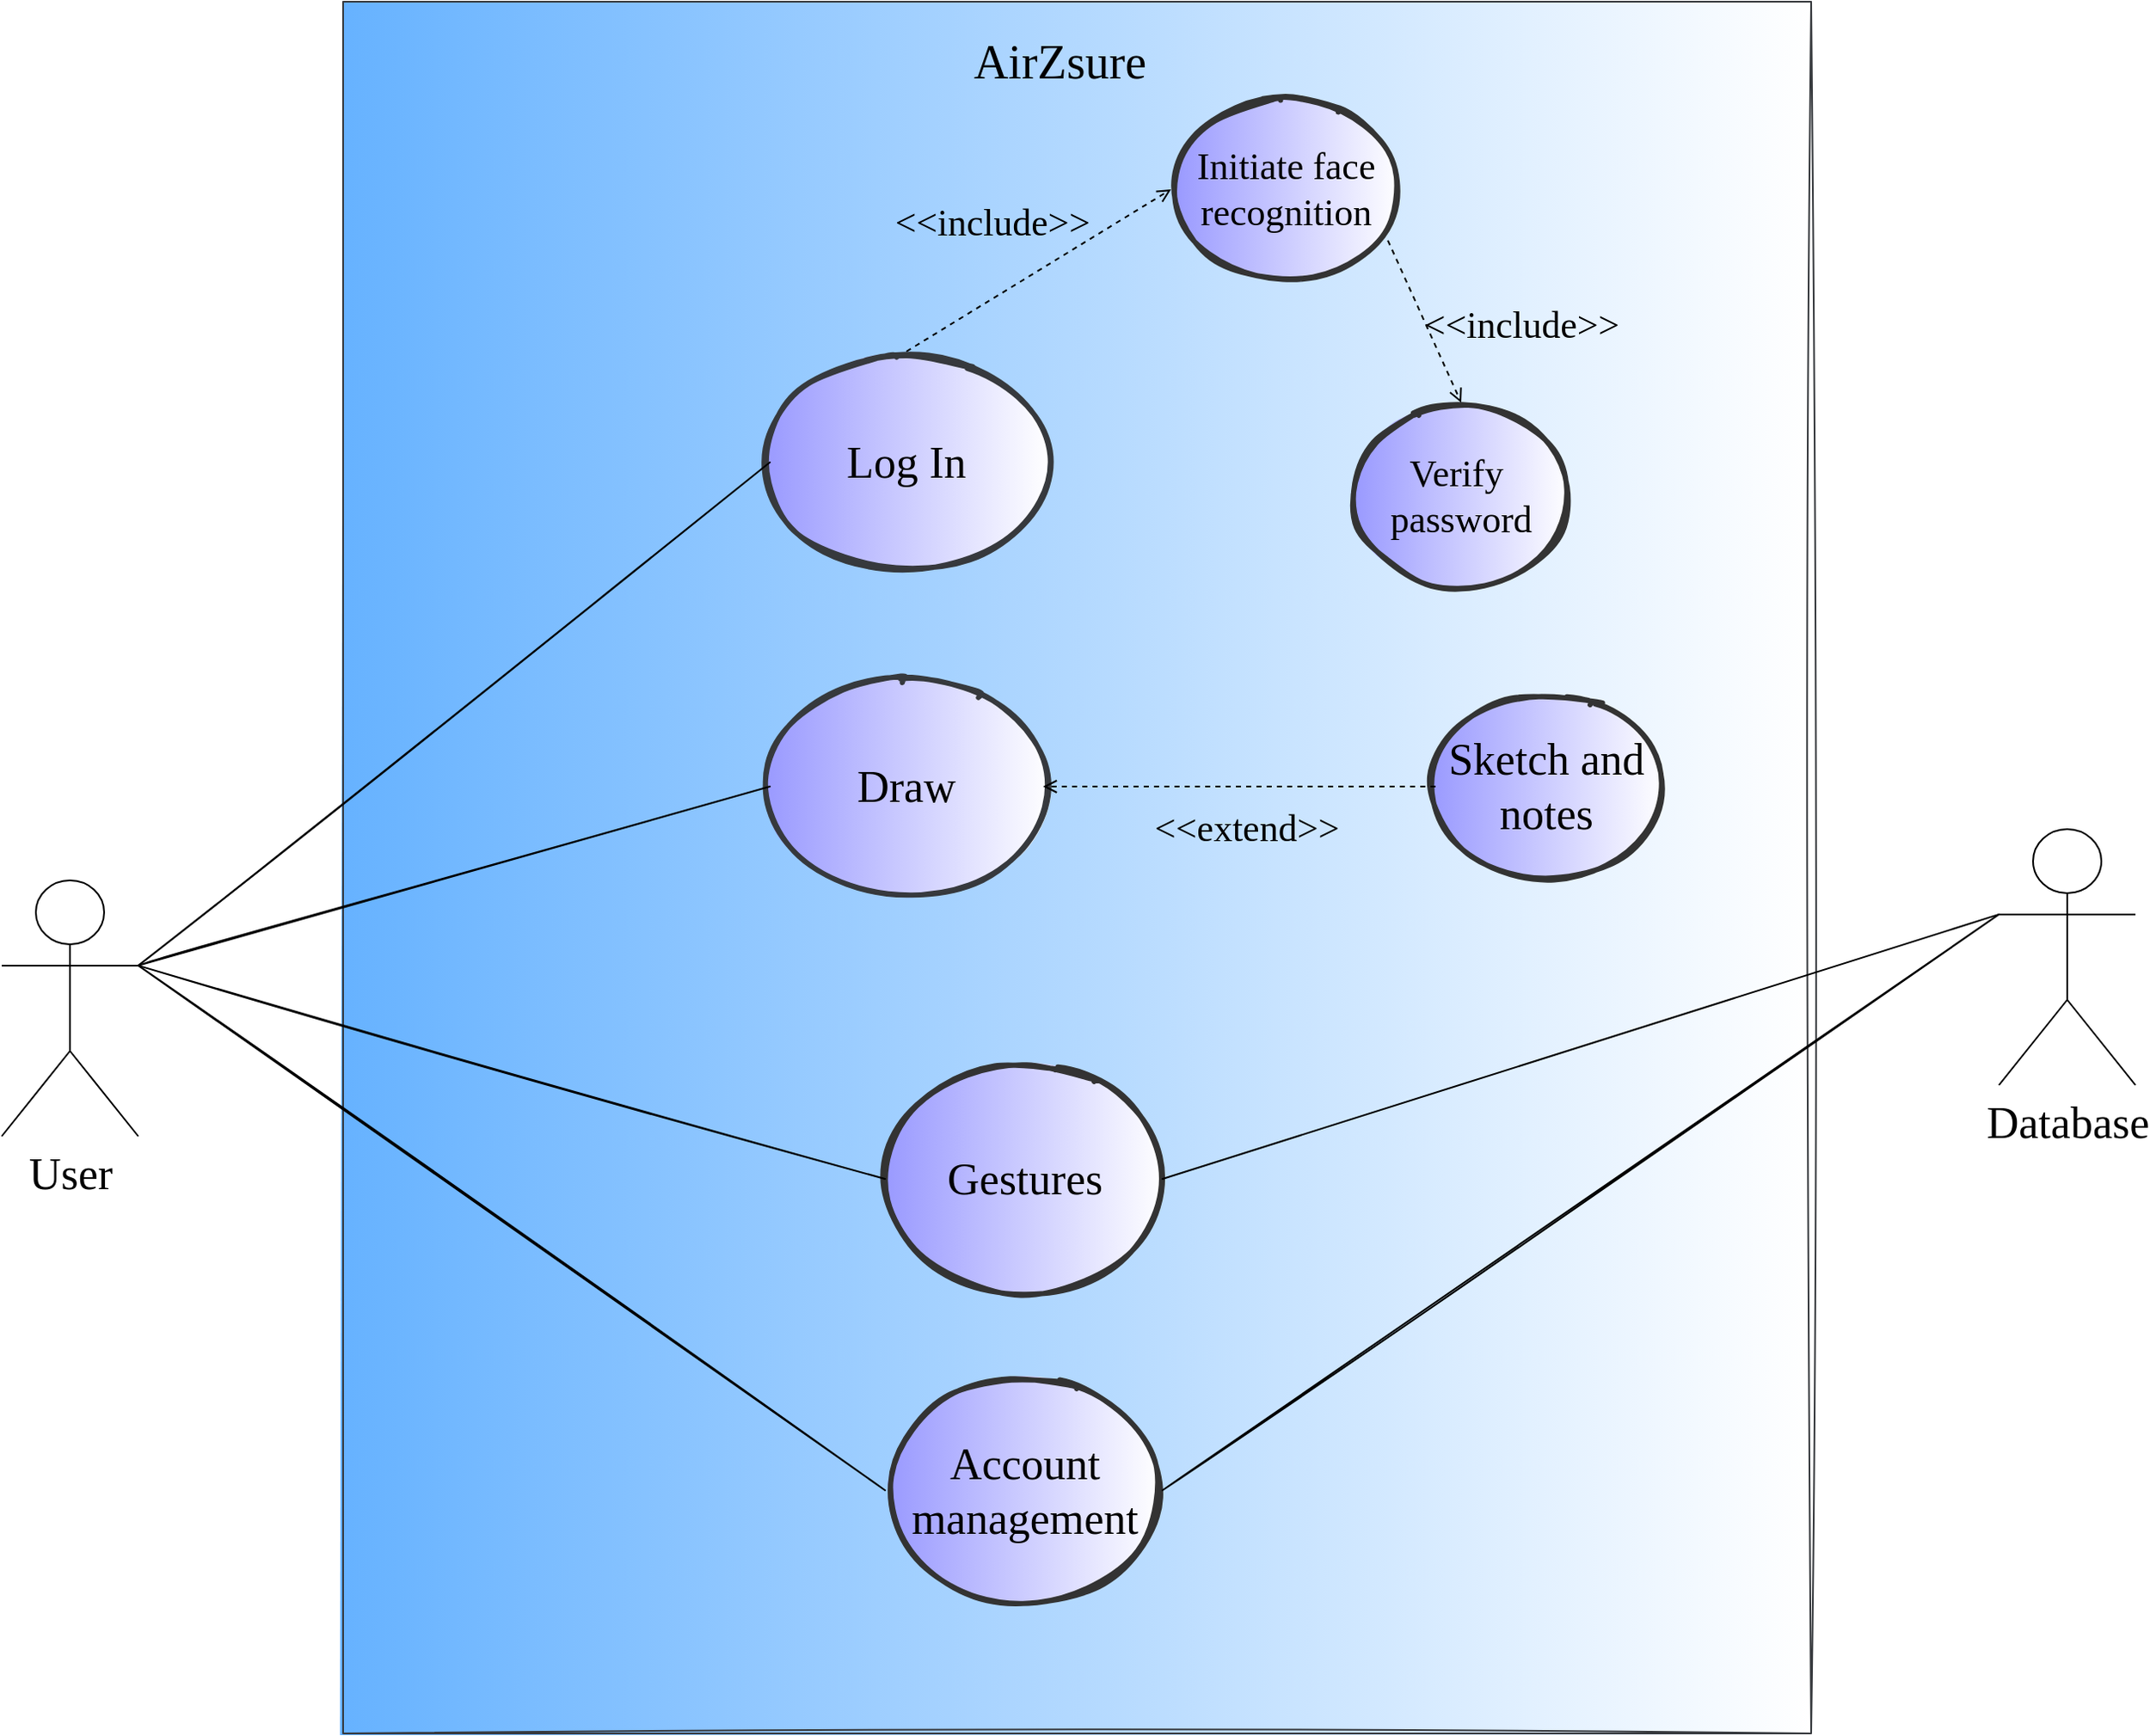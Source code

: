 <mxfile version="14.4.8" type="github">
  <diagram id="aXn3OjnOirft_9KjU9u0" name="Page-1">
    <mxGraphModel dx="1483" dy="881" grid="1" gridSize="10" guides="1" tooltips="1" connect="1" arrows="1" fold="1" page="1" pageScale="1" pageWidth="850" pageHeight="1100" math="0" shadow="0">
      <root>
        <mxCell id="0" />
        <mxCell id="1" parent="0" />
        <mxCell id="9XCm4ptCp412VaQSHnFl-3" value="" style="rounded=0;whiteSpace=wrap;html=1;rotation=-90;sketch=1;glass=0;strokeColor=#36393d;gradientColor=#ffffff;fillColor=#66B2FF;" parent="1" vertex="1">
          <mxGeometry x="162.5" y="112.5" width="1015" height="860" as="geometry" />
        </mxCell>
        <mxCell id="9XCm4ptCp412VaQSHnFl-4" value="&lt;font style=&quot;font-size: 28px&quot; face=&quot;Times New Roman&quot;&gt;AirZsure&lt;/font&gt;" style="text;html=1;strokeColor=none;fillColor=none;align=center;verticalAlign=middle;whiteSpace=wrap;rounded=0;" parent="1" vertex="1">
          <mxGeometry x="600" y="50" width="120" height="40" as="geometry" />
        </mxCell>
        <mxCell id="9XCm4ptCp412VaQSHnFl-5" value="&lt;font style=&quot;font-size: 26px&quot; face=&quot;Times New Roman&quot;&gt;User&lt;/font&gt;" style="shape=umlActor;verticalLabelPosition=bottom;verticalAlign=top;html=1;outlineConnect=0;" parent="1" vertex="1">
          <mxGeometry x="40" y="550" width="80" height="150" as="geometry" />
        </mxCell>
        <mxCell id="9XCm4ptCp412VaQSHnFl-6" value="&lt;font style=&quot;font-size: 26px&quot; face=&quot;Times New Roman&quot;&gt;Database&lt;/font&gt;" style="shape=umlActor;verticalLabelPosition=bottom;verticalAlign=top;html=1;outlineConnect=0;" parent="1" vertex="1">
          <mxGeometry x="1210" y="520" width="80" height="150" as="geometry" />
        </mxCell>
        <mxCell id="9XCm4ptCp412VaQSHnFl-7" value="&lt;font style=&quot;font-size: 26px&quot; face=&quot;Times New Roman&quot;&gt;Log In&lt;/font&gt;" style="ellipse;whiteSpace=wrap;html=1;sketch=1;strokeWidth=3;strokeColor=#36393d;fillStyle=auto;fillColor=#9999FF;gradientColor=#ffffff;gradientDirection=east;" parent="1" vertex="1">
          <mxGeometry x="490" y="240" width="160" height="130" as="geometry" />
        </mxCell>
        <mxCell id="9XCm4ptCp412VaQSHnFl-8" value="&lt;font style=&quot;font-size: 26px&quot; face=&quot;Times New Roman&quot;&gt;Draw&lt;/font&gt;" style="ellipse;whiteSpace=wrap;html=1;sketch=1;strokeWidth=3;strokeColor=#36393d;fillStyle=auto;fillColor=#9999FF;gradientColor=#ffffff;gradientDirection=east;" parent="1" vertex="1">
          <mxGeometry x="490" y="430" width="160" height="130" as="geometry" />
        </mxCell>
        <mxCell id="9XCm4ptCp412VaQSHnFl-9" value="&lt;font style=&quot;font-size: 26px&quot; face=&quot;Times New Roman&quot;&gt;Sketch and notes&lt;/font&gt;" style="ellipse;whiteSpace=wrap;html=1;strokeColor=#333333;strokeWidth=3;sketch=1;fillColor=#9999FF;gradientColor=#ffffff;gradientDirection=east;" parent="1" vertex="1">
          <mxGeometry x="880" y="440" width="130" height="110" as="geometry" />
        </mxCell>
        <mxCell id="9XCm4ptCp412VaQSHnFl-10" value="&lt;font style=&quot;font-size: 26px&quot; face=&quot;Times New Roman&quot;&gt;Gestures&lt;/font&gt;" style="ellipse;whiteSpace=wrap;html=1;strokeColor=#333333;strokeWidth=3;sketch=1;gradientDirection=east;gradientColor=#ffffff;fillColor=#9999FF;" parent="1" vertex="1">
          <mxGeometry x="557.5" y="660" width="162.5" height="130" as="geometry" />
        </mxCell>
        <mxCell id="9XCm4ptCp412VaQSHnFl-12" value="" style="endArrow=none;html=1;entryX=0;entryY=0.5;entryDx=0;entryDy=0;exitX=1;exitY=0.333;exitDx=0;exitDy=0;exitPerimeter=0;rounded=1;shadow=0;sketch=1;" parent="1" source="9XCm4ptCp412VaQSHnFl-5" target="9XCm4ptCp412VaQSHnFl-7" edge="1">
          <mxGeometry width="50" height="50" relative="1" as="geometry">
            <mxPoint x="130" y="320" as="sourcePoint" />
            <mxPoint x="290" y="220" as="targetPoint" />
          </mxGeometry>
        </mxCell>
        <mxCell id="9XCm4ptCp412VaQSHnFl-13" value="" style="endArrow=none;html=1;entryX=0;entryY=0.5;entryDx=0;entryDy=0;exitX=1;exitY=0.333;exitDx=0;exitDy=0;exitPerimeter=0;shadow=0;sketch=1;curved=1;" parent="1" source="9XCm4ptCp412VaQSHnFl-5" target="9XCm4ptCp412VaQSHnFl-8" edge="1">
          <mxGeometry width="50" height="50" relative="1" as="geometry">
            <mxPoint x="130" y="320" as="sourcePoint" />
            <mxPoint x="330.0" y="180" as="targetPoint" />
          </mxGeometry>
        </mxCell>
        <mxCell id="9XCm4ptCp412VaQSHnFl-15" value="" style="endArrow=none;html=1;entryX=0;entryY=0.5;entryDx=0;entryDy=0;exitX=1;exitY=0.333;exitDx=0;exitDy=0;exitPerimeter=0;rounded=1;shadow=0;sketch=1;" parent="1" source="9XCm4ptCp412VaQSHnFl-5" target="9XCm4ptCp412VaQSHnFl-10" edge="1">
          <mxGeometry width="50" height="50" relative="1" as="geometry">
            <mxPoint x="139" y="330" as="sourcePoint" />
            <mxPoint x="331.56" y="382.08" as="targetPoint" />
          </mxGeometry>
        </mxCell>
        <mxCell id="zDRHQb7o4Ke-IUu3kP3v-1" value="&lt;font style=&quot;font-size: 26px&quot; face=&quot;Times New Roman&quot;&gt;Account management&lt;/font&gt;" style="ellipse;whiteSpace=wrap;html=1;strokeColor=#333333;strokeWidth=3;sketch=1;gradientDirection=east;gradientColor=#ffffff;fillColor=#9999FF;" parent="1" vertex="1">
          <mxGeometry x="557.5" y="842.5" width="162.5" height="130" as="geometry" />
        </mxCell>
        <mxCell id="zDRHQb7o4Ke-IUu3kP3v-2" value="" style="endArrow=none;html=1;entryX=0;entryY=0.5;entryDx=0;entryDy=0;exitX=1;exitY=0.333;exitDx=0;exitDy=0;exitPerimeter=0;rounded=1;shadow=0;sketch=1;" parent="1" source="9XCm4ptCp412VaQSHnFl-5" target="zDRHQb7o4Ke-IUu3kP3v-1" edge="1">
          <mxGeometry width="50" height="50" relative="1" as="geometry">
            <mxPoint x="129" y="320" as="sourcePoint" />
            <mxPoint x="320" y="480" as="targetPoint" />
          </mxGeometry>
        </mxCell>
        <mxCell id="zDRHQb7o4Ke-IUu3kP3v-5" value="" style="endArrow=none;html=1;exitX=1;exitY=0.5;exitDx=0;exitDy=0;entryX=0;entryY=0.333;entryDx=0;entryDy=0;entryPerimeter=0;sketch=1;" parent="1" source="9XCm4ptCp412VaQSHnFl-10" target="9XCm4ptCp412VaQSHnFl-6" edge="1">
          <mxGeometry width="50" height="50" relative="1" as="geometry">
            <mxPoint x="450" y="350" as="sourcePoint" />
            <mxPoint x="660" y="320" as="targetPoint" />
          </mxGeometry>
        </mxCell>
        <mxCell id="zDRHQb7o4Ke-IUu3kP3v-6" value="" style="endArrow=none;html=1;exitX=1;exitY=0.5;exitDx=0;exitDy=0;entryX=0;entryY=0.333;entryDx=0;entryDy=0;entryPerimeter=0;sketch=1;" parent="1" source="zDRHQb7o4Ke-IUu3kP3v-1" target="9XCm4ptCp412VaQSHnFl-6" edge="1">
          <mxGeometry width="50" height="50" relative="1" as="geometry">
            <mxPoint x="450" y="440" as="sourcePoint" />
            <mxPoint x="660" y="320" as="targetPoint" />
          </mxGeometry>
        </mxCell>
        <mxCell id="zDRHQb7o4Ke-IUu3kP3v-7" value="&lt;font style=&quot;font-size: 22px&quot; face=&quot;Times New Roman&quot;&gt;Initiate face recognition&lt;/font&gt;" style="ellipse;whiteSpace=wrap;html=1;strokeColor=#333333;strokeWidth=3;sketch=1;fillColor=#9999FF;gradientColor=#ffffff;gradientDirection=east;" parent="1" vertex="1">
          <mxGeometry x="725" y="90" width="135" height="110" as="geometry" />
        </mxCell>
        <mxCell id="zDRHQb7o4Ke-IUu3kP3v-8" value="&lt;font style=&quot;font-size: 22px&quot; face=&quot;Times New Roman&quot;&gt;Verify&amp;nbsp; password&lt;/font&gt;" style="ellipse;whiteSpace=wrap;html=1;strokeColor=#333333;strokeWidth=3;sketch=1;fillColor=#9999FF;gradientColor=#ffffff;gradientDirection=east;" parent="1" vertex="1">
          <mxGeometry x="830" y="270" width="130" height="110" as="geometry" />
        </mxCell>
        <mxCell id="zDRHQb7o4Ke-IUu3kP3v-11" value="&lt;font style=&quot;font-size: 22px&quot; face=&quot;Times New Roman&quot;&gt;&amp;lt;&amp;lt;include&amp;gt;&amp;gt;&lt;/font&gt;" style="edgeStyle=none;html=1;endArrow=open;verticalAlign=bottom;dashed=1;labelBackgroundColor=none;exitX=0.5;exitY=0;exitDx=0;exitDy=0;entryX=0;entryY=0.5;entryDx=0;entryDy=0;" parent="1" source="9XCm4ptCp412VaQSHnFl-7" target="zDRHQb7o4Ke-IUu3kP3v-7" edge="1">
          <mxGeometry x="-0.186" y="25" width="160" relative="1" as="geometry">
            <mxPoint x="709.82" y="200.0" as="sourcePoint" />
            <mxPoint x="630.18" y="236.03" as="targetPoint" />
            <mxPoint as="offset" />
          </mxGeometry>
        </mxCell>
        <mxCell id="zDRHQb7o4Ke-IUu3kP3v-13" value="&lt;font style=&quot;font-size: 22px&quot; face=&quot;Times New Roman&quot;&gt;&amp;lt;&amp;lt;include&amp;gt;&amp;gt;&lt;/font&gt;" style="edgeStyle=none;html=1;endArrow=open;verticalAlign=bottom;dashed=1;labelBackgroundColor=none;exitX=0.941;exitY=0.772;exitDx=0;exitDy=0;entryX=0.5;entryY=0;entryDx=0;entryDy=0;exitPerimeter=0;" parent="1" source="zDRHQb7o4Ke-IUu3kP3v-7" target="zDRHQb7o4Ke-IUu3kP3v-8" edge="1">
          <mxGeometry x="0.752" y="44" width="160" relative="1" as="geometry">
            <mxPoint x="650" y="270" as="sourcePoint" />
            <mxPoint x="762.5" y="182.5" as="targetPoint" />
            <mxPoint as="offset" />
          </mxGeometry>
        </mxCell>
        <mxCell id="zDRHQb7o4Ke-IUu3kP3v-15" value="&lt;font style=&quot;font-size: 22px&quot; face=&quot;Times New Roman&quot;&gt;&amp;lt;&amp;lt;extend&amp;gt;&amp;gt;&lt;/font&gt;" style="edgeStyle=none;html=1;endArrow=open;verticalAlign=bottom;dashed=1;labelBackgroundColor=none;exitX=0;exitY=0.5;exitDx=0;exitDy=0;entryX=1;entryY=0.5;entryDx=0;entryDy=0;" parent="1" source="9XCm4ptCp412VaQSHnFl-9" target="9XCm4ptCp412VaQSHnFl-8" edge="1">
          <mxGeometry x="-0.03" y="40" width="160" relative="1" as="geometry">
            <mxPoint x="770.0" y="437.2" as="sourcePoint" />
            <mxPoint x="817.08" y="540" as="targetPoint" />
            <mxPoint as="offset" />
          </mxGeometry>
        </mxCell>
      </root>
    </mxGraphModel>
  </diagram>
</mxfile>

